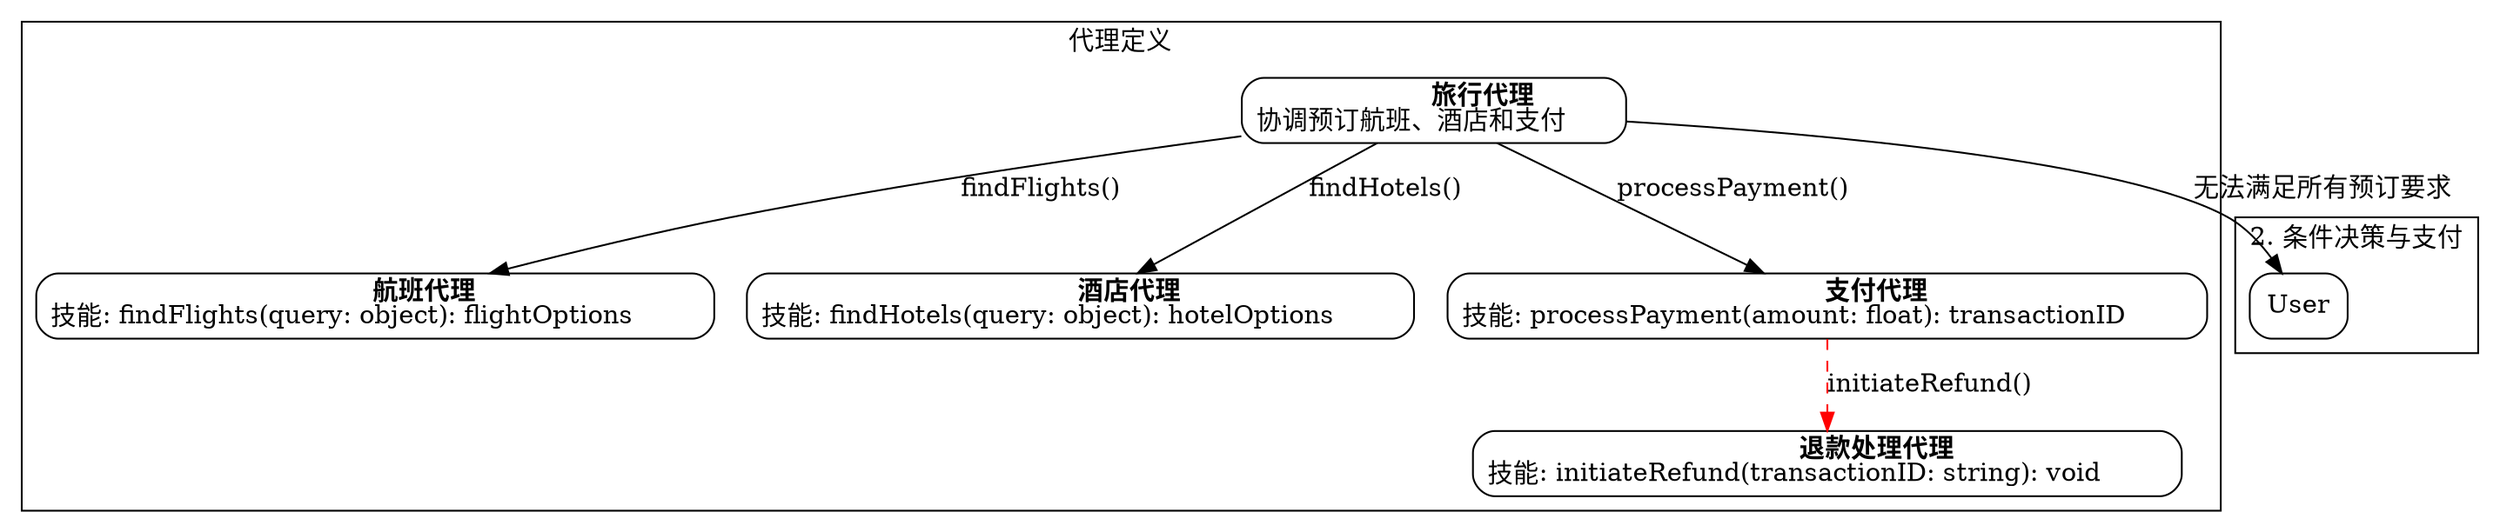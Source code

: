 digraph G {
    rankdir=TB;
    node [shape=box, style=rounded];

    subgraph cluster_agents {
        label="代理定义";
        TravelAgent [label=<
            <b>旅行代理</b><br/>协调预订航班、酒店和支付
        >];
        FlightAgent [label=<
            <b>航班代理</b><br/>技能: findFlights(query: object): flightOptions
        >];
        HotelAgent [label=<
            <b>酒店代理</b><br/>技能: findHotels(query: object): hotelOptions
        >];
        PaymentAgent [label=<
            <b>支付代理</b><br/>技能: processPayment(amount: float): transactionID
        >];
        RefundHandler [label=<
            <b>退款处理代理</b><br/>技能: initiateRefund(transactionID: string): void
        >];
    }

    subgraph cluster_parallel {
        label="1. 并行查询";
        TravelAgent -> FlightAgent [label="findFlights()"];
        TravelAgent -> HotelAgent [label="findHotels()"];
    }

    subgraph cluster_conditional {
        label="2. 条件决策与支付";
        TravelAgent -> PaymentAgent [label="processPayment()"];
        TravelAgent -> User [label="无法满足所有预订要求"];
    }

    PaymentAgent -> RefundHandler [label="initiateRefund()", color=red, style=dashed];
}
